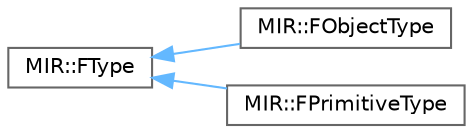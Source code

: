 digraph "Graphical Class Hierarchy"
{
 // INTERACTIVE_SVG=YES
 // LATEX_PDF_SIZE
  bgcolor="transparent";
  edge [fontname=Helvetica,fontsize=10,labelfontname=Helvetica,labelfontsize=10];
  node [fontname=Helvetica,fontsize=10,shape=box,height=0.2,width=0.4];
  rankdir="LR";
  Node0 [id="Node000000",label="MIR::FType",height=0.2,width=0.4,color="grey40", fillcolor="white", style="filled",URL="$d9/d59/structMIR_1_1FType.html",tooltip=" "];
  Node0 -> Node1 [id="edge5922_Node000000_Node000001",dir="back",color="steelblue1",style="solid",tooltip=" "];
  Node1 [id="Node000001",label="MIR::FObjectType",height=0.2,width=0.4,color="grey40", fillcolor="white", style="filled",URL="$d2/d8a/structMIR_1_1FObjectType.html",tooltip=" "];
  Node0 -> Node2 [id="edge5923_Node000000_Node000002",dir="back",color="steelblue1",style="solid",tooltip=" "];
  Node2 [id="Node000002",label="MIR::FPrimitiveType",height=0.2,width=0.4,color="grey40", fillcolor="white", style="filled",URL="$db/d4c/structMIR_1_1FPrimitiveType.html",tooltip="Represents the type of scalars, vectors and matrices."];
}
